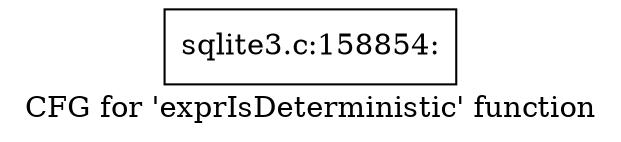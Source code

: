 digraph "CFG for 'exprIsDeterministic' function" {
	label="CFG for 'exprIsDeterministic' function";

	Node0x55c0f96566d0 [shape=record,label="{sqlite3.c:158854:}"];
}
